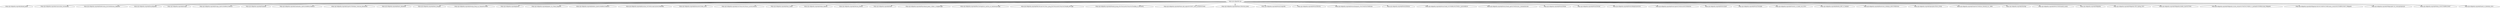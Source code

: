digraph tree {
	"https://pl.wikipedia.org" [label="https://pl.wikipedia.org", shape=egg]
	"https://pl.wikipedia.org/wiki/Ahmad_Jamal" [label="https://pl.wikipedia.org/wiki/Ahmad_Jamal", shape=egg]
	"https://pl.wikipedia.org/wiki/Caryocolum_tischeriella" [label="https://pl.wikipedia.org/wiki/Caryocolum_tischeriella", shape=egg]
	"https://pl.wikipedia.org/wiki/Elektrownia_j%C4%85drowa_Olkiluoto" [label="https://pl.wikipedia.org/wiki/Elektrownia_j%C4%85drowa_Olkiluoto", shape=egg]
	"https://pl.wikipedia.org/wiki/Encyklopedia" [label="https://pl.wikipedia.org/wiki/Encyklopedia", shape=egg]
	"https://pl.wikipedia.org/wiki/Europa" [label="https://pl.wikipedia.org/wiki/Europa", shape=egg]
	"https://pl.wikipedia.org/wiki/Europa_(ksi%C4%99%C5%BCyc)" [label="https://pl.wikipedia.org/wiki/Europa_(ksi%C4%99%C5%BCyc)", shape=egg]
	"https://pl.wikipedia.org/wiki/Finlandia" [label="https://pl.wikipedia.org/wiki/Finlandia", shape=egg]
	"https://pl.wikipedia.org/wiki/Ganimedes_(ksi%C4%99%C5%BCyc)" [label="https://pl.wikipedia.org/wiki/Ganimedes_(ksi%C4%99%C5%BCyc)", shape=egg]
	"https://pl.wikipedia.org/wiki/Guja%C5%84skie_Centrum_Kosmiczne" [label="https://pl.wikipedia.org/wiki/Guja%C5%84skie_Centrum_Kosmiczne", shape=egg]
	"https://pl.wikipedia.org/wiki/Harry_Belafonte" [label="https://pl.wikipedia.org/wiki/Harry_Belafonte", shape=egg]
	"https://pl.wikipedia.org/wiki/Herb_Douglas" [label="https://pl.wikipedia.org/wiki/Herb_Douglas", shape=egg]
	"https://pl.wikipedia.org/wiki/Inwazja_Rosji_na_Ukrain%C4%99" [label="https://pl.wikipedia.org/wiki/Inwazja_Rosji_na_Ukrain%C4%99", shape=egg]
	"https://pl.wikipedia.org/wiki/Jowisz" [label="https://pl.wikipedia.org/wiki/Jowisz", shape=egg]
	"https://pl.wikipedia.org/wiki/Jupiter_Icy_Moon_Explorer" [label="https://pl.wikipedia.org/wiki/Jupiter_Icy_Moon_Explorer", shape=egg]
	"https://pl.wikipedia.org/wiki/Kallisto_(ksi%C4%99%C5%BCyc)" [label="https://pl.wikipedia.org/wiki/Kallisto_(ksi%C4%99%C5%BCyc)", shape=egg]
	"https://pl.wikipedia.org/wiki/Krystyna_%C5%81uczak-Sur%C3%B3wka" [label="https://pl.wikipedia.org/wiki/Krystyna_%C5%81uczak-Sur%C3%B3wka", shape=egg]
	"https://pl.wikipedia.org/wiki/Kwiecie%C5%84_2023" [label="https://pl.wikipedia.org/wiki/Kwiecie%C5%84_2023", shape=egg]
	"https://pl.wikipedia.org/wiki/L%C3%A1z%C3%A1r_Lov%C3%A1sz" [label="https://pl.wikipedia.org/wiki/L%C3%A1z%C3%A1r_Lov%C3%A1sz", shape=egg]
	"https://pl.wikipedia.org/wiki/Mary_Quant" [label="https://pl.wikipedia.org/wiki/Mary_Quant", shape=egg]
	"https://pl.wikipedia.org/wiki/Mudar_Badran" [label="https://pl.wikipedia.org/wiki/Mudar_Badran", shape=egg]
	"https://pl.wikipedia.org/wiki/Murray_Melvin" [label="https://pl.wikipedia.org/wiki/Murray_Melvin", shape=egg]
	"https://pl.wikipedia.org/wiki/NATO" [label="https://pl.wikipedia.org/wiki/NATO", shape=egg]
	"https://pl.wikipedia.org/wiki/Plik:Ahmad_Jamal_-Qobuz-_(cropped).jpg" [label="https://pl.wikipedia.org/wiki/Plik:Ahmad_Jamal_-Qobuz-_(cropped).jpg", shape=egg]
	"https://pl.wikipedia.org/wiki/Plik:Chrotopterus_auritus_at_Sachavacyoc.jpg" [label="https://pl.wikipedia.org/wiki/Plik:Chrotopterus_auritus_at_Sachavacyoc.jpg", shape=egg]
	"https://pl.wikipedia.org/wiki/Plik:Terchov%C3%A1_Juraj_J%C3%A1no%C5%A1%C3%ADk_MF1.jpg" [label="https://pl.wikipedia.org/wiki/Plik:Terchov%C3%A1_Juraj_J%C3%A1no%C5%A1%C3%ADk_MF1.jpg", shape=egg]
	"https://pl.wikipedia.org/wiki/Pomnik_Juraja_J%C3%A1no%C5%A1%C3%ADka_w_Terchovej" [label="https://pl.wikipedia.org/wiki/Pomnik_Juraja_J%C3%A1no%C5%A1%C3%ADka_w_Terchovej", shape=egg]
	"https://pl.wikipedia.org/wiki/Pomoc:Jak_napisa%C4%87_nowy_artyku%C5%82" [label="https://pl.wikipedia.org/wiki/Pomoc:Jak_napisa%C4%87_nowy_artyku%C5%82", shape=egg]
	"https://pl.wikipedia.org/wiki/Pomoc:Pierwsze_kroki" [label="https://pl.wikipedia.org/wiki/Pomoc:Pierwsze_kroki", shape=egg]
	"https://pl.wikipedia.org/wiki/Portal:Geografia" [label="https://pl.wikipedia.org/wiki/Portal:Geografia", shape=egg]
	"https://pl.wikipedia.org/wiki/Portal:Historia" [label="https://pl.wikipedia.org/wiki/Portal:Historia", shape=egg]
	"https://pl.wikipedia.org/wiki/Portal:Kategorie_G%C5%82%C3%B3wne" [label="https://pl.wikipedia.org/wiki/Portal:Kategorie_G%C5%82%C3%B3wne", shape=egg]
	"https://pl.wikipedia.org/wiki/Portal:Kultura" [label="https://pl.wikipedia.org/wiki/Portal:Kultura", shape=egg]
	"https://pl.wikipedia.org/wiki/Portal:Nauki_%C5%9Bcis%C5%82e_i_przyrodnicze" [label="https://pl.wikipedia.org/wiki/Portal:Nauki_%C5%9Bcis%C5%82e_i_przyrodnicze", shape=egg]
	"https://pl.wikipedia.org/wiki/Portal:Nauki_spo%C5%82eczne_i_humanistyczne" [label="https://pl.wikipedia.org/wiki/Portal:Nauki_spo%C5%82eczne_i_humanistyczne", shape=egg]
	"https://pl.wikipedia.org/wiki/Portal:Polska" [label="https://pl.wikipedia.org/wiki/Portal:Polska", shape=egg]
	"https://pl.wikipedia.org/wiki/Portal:Portale" [label="https://pl.wikipedia.org/wiki/Portal:Portale", shape=egg]
	"https://pl.wikipedia.org/wiki/Portal:Religioznawstwo" [label="https://pl.wikipedia.org/wiki/Portal:Religioznawstwo", shape=egg]
	"https://pl.wikipedia.org/wiki/Portal:Spo%C5%82ecze%C5%84stwo" [label="https://pl.wikipedia.org/wiki/Portal:Spo%C5%82ecze%C5%84stwo", shape=egg]
	"https://pl.wikipedia.org/wiki/Portal:Sport" [label="https://pl.wikipedia.org/wiki/Portal:Sport", shape=egg]
	"https://pl.wikipedia.org/wiki/Portal:Technika" [label="https://pl.wikipedia.org/wiki/Portal:Technika", shape=egg]
	"https://pl.wikipedia.org/wiki/Protesty_w_Iranie_(od_2022)" [label="https://pl.wikipedia.org/wiki/Protesty_w_Iranie_(od_2022)", shape=egg]
	"https://pl.wikipedia.org/wiki/Rebelia_RSF_w_Sudanie" [label="https://pl.wikipedia.org/wiki/Rebelia_RSF_w_Sudanie", shape=egg]
	"https://pl.wikipedia.org/wiki/Rowerowa_redukcja_ub%C3%B3stwa" [label="https://pl.wikipedia.org/wiki/Rowerowa_redukcja_ub%C3%B3stwa", shape=egg]
	"https://pl.wikipedia.org/wiki/Specjalna:Nowe_strony" [label="https://pl.wikipedia.org/wiki/Specjalna:Nowe_strony", shape=egg]
	"https://pl.wikipedia.org/wiki/Stanis%C5%82aw_Nowicki_(ur._1890)" [label="https://pl.wikipedia.org/wiki/Stanis%C5%82aw_Nowicki_(ur._1890)", shape=egg]
	"https://pl.wikipedia.org/wiki/Starship" [label="https://pl.wikipedia.org/wiki/Starship", shape=egg]
	"https://pl.wikipedia.org/wiki/We%C5%82nianek_uszaty" [label="https://pl.wikipedia.org/wiki/We%C5%82nianek_uszaty", shape=egg]
	"https://pl.wikipedia.org/wiki/Wikipedia" [label="https://pl.wikipedia.org/wiki/Wikipedia", shape=egg]
	"https://pl.wikipedia.org/wiki/Wikipedia:CEE_Spring_2023" [label="https://pl.wikipedia.org/wiki/Wikipedia:CEE_Spring_2023", shape=egg]
	"https://pl.wikipedia.org/wiki/Wikipedia:Indeks_hase%C5%82" [label="https://pl.wikipedia.org/wiki/Wikipedia:Indeks_hase%C5%82", shape=egg]
	"https://pl.wikipedia.org/wiki/Wikipedia:Liczba_artyku%C5%82%C3%B3w_w_polskoj%C4%99zycznej_Wikipedii" [label="https://pl.wikipedia.org/wiki/Wikipedia:Liczba_artyku%C5%82%C3%B3w_w_polskoj%C4%99zycznej_Wikipedii", shape=egg]
	"https://pl.wikipedia.org/wiki/Wikipedia:Wyr%C3%B3%C5%BCniona_zawarto%C5%9B%C4%87_Wikipedii" [label="https://pl.wikipedia.org/wiki/Wikipedia:Wyr%C3%B3%C5%BCniona_zawarto%C5%9B%C4%87_Wikipedii", shape=egg]
	"https://pl.wikipedia.org/wiki/Wikiprojekt:Czy_wiesz/propozycje" [label="https://pl.wikipedia.org/wiki/Wikiprojekt:Czy_wiesz/propozycje", shape=egg]
	"https://pl.wikipedia.org/wiki/Wolna_tre%C5%9B%C4%87" [label="https://pl.wikipedia.org/wiki/Wolna_tre%C5%9B%C4%87", shape=egg]
	"https://pl.wikipedia.org/wiki/Zmarli_w_kwietniu_2023" [label="https://pl.wikipedia.org/wiki/Zmarli_w_kwietniu_2023", shape=egg]

	"https://pl.wikipedia.org" -> "https://pl.wikipedia.org/wiki/Wikipedia"
	"https://pl.wikipedia.org" -> "https://pl.wikipedia.org/wiki/Wolna_tre%C5%9B%C4%87"
	"https://pl.wikipedia.org" -> "https://pl.wikipedia.org/wiki/Encyklopedia"
	"https://pl.wikipedia.org" -> "https://pl.wikipedia.org/wiki/Pomoc:Pierwsze_kroki"
	"https://pl.wikipedia.org" -> "https://pl.wikipedia.org/wiki/Wikipedia:Liczba_artyku%C5%82%C3%B3w_w_polskoj%C4%99zycznej_Wikipedii"
	"https://pl.wikipedia.org" -> "https://pl.wikipedia.org/wiki/Wikipedia:Wyr%C3%B3%C5%BCniona_zawarto%C5%9B%C4%87_Wikipedii"
	"https://pl.wikipedia.org" -> "https://pl.wikipedia.org/wiki/Portal:Nauki_%C5%9Bcis%C5%82e_i_przyrodnicze"
	"https://pl.wikipedia.org" -> "https://pl.wikipedia.org/wiki/Portal:Nauki_spo%C5%82eczne_i_humanistyczne"
	"https://pl.wikipedia.org" -> "https://pl.wikipedia.org/wiki/Portal:Technika"
	"https://pl.wikipedia.org" -> "https://pl.wikipedia.org/wiki/Portal:Geografia"
	"https://pl.wikipedia.org" -> "https://pl.wikipedia.org/wiki/Portal:Historia"
	"https://pl.wikipedia.org" -> "https://pl.wikipedia.org/wiki/Portal:Kultura"
	"https://pl.wikipedia.org" -> "https://pl.wikipedia.org/wiki/Portal:Spo%C5%82ecze%C5%84stwo"
	"https://pl.wikipedia.org" -> "https://pl.wikipedia.org/wiki/Portal:Sport"
	"https://pl.wikipedia.org" -> "https://pl.wikipedia.org/wiki/Portal:Religioznawstwo"
	"https://pl.wikipedia.org" -> "https://pl.wikipedia.org/wiki/Portal:Polska"
	"https://pl.wikipedia.org" -> "https://pl.wikipedia.org/wiki/Portal:Portale"
	"https://pl.wikipedia.org" -> "https://pl.wikipedia.org/wiki/Wikipedia:Indeks_hase%C5%82"
	"https://pl.wikipedia.org" -> "https://pl.wikipedia.org/wiki/Portal:Kategorie_G%C5%82%C3%B3wne"
	"https://pl.wikipedia.org" -> "https://pl.wikipedia.org/wiki/Wikipedia:CEE_Spring_2023"
	"https://pl.wikipedia.org" -> "https://pl.wikipedia.org/wiki/Specjalna:Nowe_strony"
	"https://pl.wikipedia.org" -> "https://pl.wikipedia.org/wiki/Plik:Terchov%C3%A1_Juraj_J%C3%A1no%C5%A1%C3%ADk_MF1.jpg"
	"https://pl.wikipedia.org" -> "https://pl.wikipedia.org/wiki/Plik:Chrotopterus_auritus_at_Sachavacyoc.jpg"
	"https://pl.wikipedia.org" -> "https://pl.wikipedia.org/wiki/Pomnik_Juraja_J%C3%A1no%C5%A1%C3%ADka_w_Terchovej"
	"https://pl.wikipedia.org" -> "https://pl.wikipedia.org/wiki/Krystyna_%C5%81uczak-Sur%C3%B3wka"
	"https://pl.wikipedia.org" -> "https://pl.wikipedia.org/wiki/Caryocolum_tischeriella"
	"https://pl.wikipedia.org" -> "https://pl.wikipedia.org/wiki/Rowerowa_redukcja_ub%C3%B3stwa"
	"https://pl.wikipedia.org" -> "https://pl.wikipedia.org/wiki/We%C5%82nianek_uszaty"
	"https://pl.wikipedia.org" -> "https://pl.wikipedia.org/wiki/Stanis%C5%82aw_Nowicki_(ur._1890)"
	"https://pl.wikipedia.org" -> "https://pl.wikipedia.org/wiki/Wikiprojekt:Czy_wiesz/propozycje"
	"https://pl.wikipedia.org" -> "https://pl.wikipedia.org/wiki/Pomoc:Jak_napisa%C4%87_nowy_artyku%C5%82"
	"https://pl.wikipedia.org" -> "https://pl.wikipedia.org/wiki/Inwazja_Rosji_na_Ukrain%C4%99"
	"https://pl.wikipedia.org" -> "https://pl.wikipedia.org/wiki/Protesty_w_Iranie_(od_2022)"
	"https://pl.wikipedia.org" -> "https://pl.wikipedia.org/wiki/Rebelia_RSF_w_Sudanie"
	"https://pl.wikipedia.org" -> "https://pl.wikipedia.org/wiki/Plik:Ahmad_Jamal_-Qobuz-_(cropped).jpg"
	"https://pl.wikipedia.org" -> "https://pl.wikipedia.org/wiki/Ahmad_Jamal"
	"https://pl.wikipedia.org" -> "https://pl.wikipedia.org/wiki/Starship"
	"https://pl.wikipedia.org" -> "https://pl.wikipedia.org/wiki/Kwiecie%C5%84_2023"
	"https://pl.wikipedia.org" -> "https://pl.wikipedia.org/wiki/Elektrownia_j%C4%85drowa_Olkiluoto"
	"https://pl.wikipedia.org" -> "https://pl.wikipedia.org/wiki/Europa"
	"https://pl.wikipedia.org" -> "https://pl.wikipedia.org/wiki/Guja%C5%84skie_Centrum_Kosmiczne"
	"https://pl.wikipedia.org" -> "https://pl.wikipedia.org/wiki/Jupiter_Icy_Moon_Explorer"
	"https://pl.wikipedia.org" -> "https://pl.wikipedia.org/wiki/Jowisz"
	"https://pl.wikipedia.org" -> "https://pl.wikipedia.org/wiki/Ganimedes_(ksi%C4%99%C5%BCyc)"
	"https://pl.wikipedia.org" -> "https://pl.wikipedia.org/wiki/Kallisto_(ksi%C4%99%C5%BCyc)"
	"https://pl.wikipedia.org" -> "https://pl.wikipedia.org/wiki/Europa_(ksi%C4%99%C5%BCyc)"
	"https://pl.wikipedia.org" -> "https://pl.wikipedia.org/wiki/Finlandia"
	"https://pl.wikipedia.org" -> "https://pl.wikipedia.org/wiki/NATO"
	"https://pl.wikipedia.org" -> "https://pl.wikipedia.org/wiki/Zmarli_w_kwietniu_2023"
	"https://pl.wikipedia.org" -> "https://pl.wikipedia.org/wiki/Harry_Belafonte"
	"https://pl.wikipedia.org" -> "https://pl.wikipedia.org/wiki/Herb_Douglas"
	"https://pl.wikipedia.org" -> "https://pl.wikipedia.org/wiki/Mudar_Badran"
	"https://pl.wikipedia.org" -> "https://pl.wikipedia.org/wiki/L%C3%A1z%C3%A1r_Lov%C3%A1sz"
	"https://pl.wikipedia.org" -> "https://pl.wikipedia.org/wiki/Murray_Melvin"
	"https://pl.wikipedia.org" -> "https://pl.wikipedia.org/wiki/Mary_Quant"
}